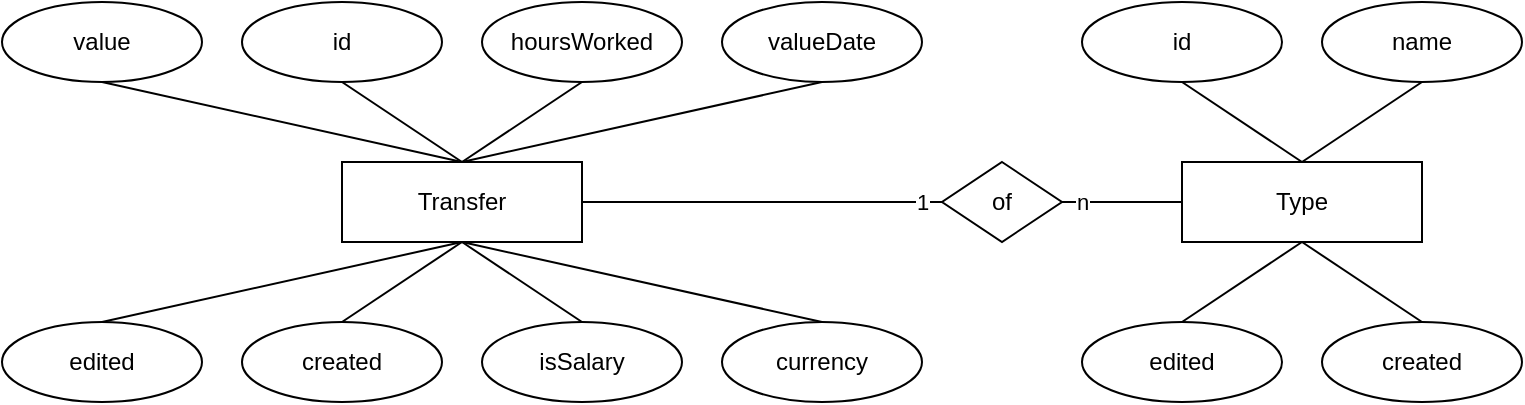 <mxfile version="27.1.1">
  <diagram name="Page-1" id="M-Ojg86SOPLshwDXzzaj">
    <mxGraphModel dx="983" dy="504" grid="1" gridSize="10" guides="1" tooltips="1" connect="1" arrows="1" fold="1" page="1" pageScale="1" pageWidth="850" pageHeight="1100" math="0" shadow="0">
      <root>
        <mxCell id="0" />
        <mxCell id="1" parent="0" />
        <mxCell id="gw5JC3p7zC4v-04eLlQQ-36" style="rounded=0;orthogonalLoop=1;jettySize=auto;html=1;exitX=1;exitY=0.5;exitDx=0;exitDy=0;entryX=0;entryY=0.5;entryDx=0;entryDy=0;endArrow=none;startFill=0;" edge="1" parent="1" source="gw5JC3p7zC4v-04eLlQQ-1" target="gw5JC3p7zC4v-04eLlQQ-34">
          <mxGeometry relative="1" as="geometry" />
        </mxCell>
        <mxCell id="gw5JC3p7zC4v-04eLlQQ-37" value="1" style="edgeLabel;html=1;align=center;verticalAlign=middle;resizable=0;points=[];" vertex="1" connectable="0" parent="gw5JC3p7zC4v-04eLlQQ-36">
          <mxGeometry x="0.021" y="1" relative="1" as="geometry">
            <mxPoint x="78" y="1" as="offset" />
          </mxGeometry>
        </mxCell>
        <mxCell id="gw5JC3p7zC4v-04eLlQQ-1" value="Transfer" style="rounded=0;whiteSpace=wrap;html=1;" vertex="1" parent="1">
          <mxGeometry x="240" y="120" width="120" height="40" as="geometry" />
        </mxCell>
        <mxCell id="gw5JC3p7zC4v-04eLlQQ-20" style="rounded=0;orthogonalLoop=1;jettySize=auto;html=1;exitX=0.5;exitY=1;exitDx=0;exitDy=0;entryX=0.5;entryY=0;entryDx=0;entryDy=0;endArrow=none;startFill=0;" edge="1" parent="1" source="gw5JC3p7zC4v-04eLlQQ-2" target="gw5JC3p7zC4v-04eLlQQ-1">
          <mxGeometry relative="1" as="geometry" />
        </mxCell>
        <mxCell id="gw5JC3p7zC4v-04eLlQQ-2" value="value" style="ellipse;whiteSpace=wrap;html=1;" vertex="1" parent="1">
          <mxGeometry x="70" y="40" width="100" height="40" as="geometry" />
        </mxCell>
        <mxCell id="gw5JC3p7zC4v-04eLlQQ-18" style="rounded=0;orthogonalLoop=1;jettySize=auto;html=1;exitX=0.5;exitY=1;exitDx=0;exitDy=0;entryX=0.5;entryY=0;entryDx=0;entryDy=0;endArrow=none;startFill=0;" edge="1" parent="1" source="gw5JC3p7zC4v-04eLlQQ-9" target="gw5JC3p7zC4v-04eLlQQ-1">
          <mxGeometry relative="1" as="geometry" />
        </mxCell>
        <mxCell id="gw5JC3p7zC4v-04eLlQQ-9" value="hoursWorked" style="ellipse;whiteSpace=wrap;html=1;" vertex="1" parent="1">
          <mxGeometry x="310" y="40" width="100" height="40" as="geometry" />
        </mxCell>
        <mxCell id="gw5JC3p7zC4v-04eLlQQ-17" style="rounded=0;orthogonalLoop=1;jettySize=auto;html=1;exitX=0.5;exitY=1;exitDx=0;exitDy=0;entryX=0.5;entryY=0;entryDx=0;entryDy=0;endArrow=none;startFill=0;" edge="1" parent="1" source="gw5JC3p7zC4v-04eLlQQ-10" target="gw5JC3p7zC4v-04eLlQQ-1">
          <mxGeometry relative="1" as="geometry" />
        </mxCell>
        <mxCell id="gw5JC3p7zC4v-04eLlQQ-10" value="valueDate" style="ellipse;whiteSpace=wrap;html=1;" vertex="1" parent="1">
          <mxGeometry x="430" y="40" width="100" height="40" as="geometry" />
        </mxCell>
        <mxCell id="gw5JC3p7zC4v-04eLlQQ-22" style="rounded=0;orthogonalLoop=1;jettySize=auto;html=1;exitX=0.5;exitY=0;exitDx=0;exitDy=0;entryX=0.5;entryY=1;entryDx=0;entryDy=0;endArrow=none;startFill=0;" edge="1" parent="1" source="gw5JC3p7zC4v-04eLlQQ-11" target="gw5JC3p7zC4v-04eLlQQ-1">
          <mxGeometry relative="1" as="geometry" />
        </mxCell>
        <mxCell id="gw5JC3p7zC4v-04eLlQQ-11" value="created" style="ellipse;whiteSpace=wrap;html=1;" vertex="1" parent="1">
          <mxGeometry x="190" y="200" width="100" height="40" as="geometry" />
        </mxCell>
        <mxCell id="gw5JC3p7zC4v-04eLlQQ-23" style="rounded=0;orthogonalLoop=1;jettySize=auto;html=1;exitX=0.5;exitY=0;exitDx=0;exitDy=0;endArrow=none;startFill=0;" edge="1" parent="1" source="gw5JC3p7zC4v-04eLlQQ-12">
          <mxGeometry relative="1" as="geometry">
            <mxPoint x="300" y="160" as="targetPoint" />
          </mxGeometry>
        </mxCell>
        <mxCell id="gw5JC3p7zC4v-04eLlQQ-12" value="isSalary" style="ellipse;whiteSpace=wrap;html=1;" vertex="1" parent="1">
          <mxGeometry x="310" y="200" width="100" height="40" as="geometry" />
        </mxCell>
        <mxCell id="gw5JC3p7zC4v-04eLlQQ-24" style="rounded=0;orthogonalLoop=1;jettySize=auto;html=1;exitX=0.5;exitY=0;exitDx=0;exitDy=0;entryX=0.5;entryY=1;entryDx=0;entryDy=0;endArrow=none;startFill=0;" edge="1" parent="1" source="gw5JC3p7zC4v-04eLlQQ-13" target="gw5JC3p7zC4v-04eLlQQ-1">
          <mxGeometry relative="1" as="geometry" />
        </mxCell>
        <mxCell id="gw5JC3p7zC4v-04eLlQQ-13" value="currency" style="ellipse;whiteSpace=wrap;html=1;" vertex="1" parent="1">
          <mxGeometry x="430" y="200" width="100" height="40" as="geometry" />
        </mxCell>
        <mxCell id="gw5JC3p7zC4v-04eLlQQ-19" style="rounded=0;orthogonalLoop=1;jettySize=auto;html=1;exitX=0.5;exitY=1;exitDx=0;exitDy=0;entryX=0.5;entryY=0;entryDx=0;entryDy=0;endArrow=none;startFill=0;" edge="1" parent="1" source="gw5JC3p7zC4v-04eLlQQ-14" target="gw5JC3p7zC4v-04eLlQQ-1">
          <mxGeometry relative="1" as="geometry" />
        </mxCell>
        <mxCell id="gw5JC3p7zC4v-04eLlQQ-14" value="id" style="ellipse;whiteSpace=wrap;html=1;" vertex="1" parent="1">
          <mxGeometry x="190" y="40" width="100" height="40" as="geometry" />
        </mxCell>
        <mxCell id="gw5JC3p7zC4v-04eLlQQ-21" style="rounded=0;orthogonalLoop=1;jettySize=auto;html=1;exitX=0.5;exitY=0;exitDx=0;exitDy=0;entryX=0.5;entryY=1;entryDx=0;entryDy=0;endArrow=none;startFill=0;" edge="1" parent="1" source="gw5JC3p7zC4v-04eLlQQ-16" target="gw5JC3p7zC4v-04eLlQQ-1">
          <mxGeometry relative="1" as="geometry" />
        </mxCell>
        <mxCell id="gw5JC3p7zC4v-04eLlQQ-16" value="edited" style="ellipse;whiteSpace=wrap;html=1;" vertex="1" parent="1">
          <mxGeometry x="70" y="200" width="100" height="40" as="geometry" />
        </mxCell>
        <mxCell id="gw5JC3p7zC4v-04eLlQQ-35" style="rounded=0;orthogonalLoop=1;jettySize=auto;html=1;exitX=0;exitY=0.5;exitDx=0;exitDy=0;entryX=1;entryY=0.5;entryDx=0;entryDy=0;endArrow=none;startFill=0;" edge="1" parent="1" source="gw5JC3p7zC4v-04eLlQQ-25" target="gw5JC3p7zC4v-04eLlQQ-34">
          <mxGeometry relative="1" as="geometry" />
        </mxCell>
        <mxCell id="gw5JC3p7zC4v-04eLlQQ-38" value="n" style="edgeLabel;html=1;align=center;verticalAlign=middle;resizable=0;points=[];" vertex="1" connectable="0" parent="gw5JC3p7zC4v-04eLlQQ-35">
          <mxGeometry x="-0.081" relative="1" as="geometry">
            <mxPoint x="-23" as="offset" />
          </mxGeometry>
        </mxCell>
        <mxCell id="gw5JC3p7zC4v-04eLlQQ-25" value="Type" style="rounded=0;whiteSpace=wrap;html=1;" vertex="1" parent="1">
          <mxGeometry x="660" y="120" width="120" height="40" as="geometry" />
        </mxCell>
        <mxCell id="gw5JC3p7zC4v-04eLlQQ-30" style="rounded=0;orthogonalLoop=1;jettySize=auto;html=1;exitX=0.5;exitY=1;exitDx=0;exitDy=0;entryX=0.5;entryY=0;entryDx=0;entryDy=0;endArrow=none;startFill=0;" edge="1" parent="1" source="gw5JC3p7zC4v-04eLlQQ-26" target="gw5JC3p7zC4v-04eLlQQ-25">
          <mxGeometry relative="1" as="geometry" />
        </mxCell>
        <mxCell id="gw5JC3p7zC4v-04eLlQQ-26" value="id" style="ellipse;whiteSpace=wrap;html=1;" vertex="1" parent="1">
          <mxGeometry x="610" y="40" width="100" height="40" as="geometry" />
        </mxCell>
        <mxCell id="gw5JC3p7zC4v-04eLlQQ-33" style="rounded=0;orthogonalLoop=1;jettySize=auto;html=1;exitX=0.5;exitY=0;exitDx=0;exitDy=0;entryX=0.5;entryY=1;entryDx=0;entryDy=0;endArrow=none;startFill=0;" edge="1" parent="1" source="gw5JC3p7zC4v-04eLlQQ-27" target="gw5JC3p7zC4v-04eLlQQ-25">
          <mxGeometry relative="1" as="geometry" />
        </mxCell>
        <mxCell id="gw5JC3p7zC4v-04eLlQQ-27" value="created" style="ellipse;whiteSpace=wrap;html=1;" vertex="1" parent="1">
          <mxGeometry x="730" y="200" width="100" height="40" as="geometry" />
        </mxCell>
        <mxCell id="gw5JC3p7zC4v-04eLlQQ-32" style="rounded=0;orthogonalLoop=1;jettySize=auto;html=1;exitX=0.5;exitY=0;exitDx=0;exitDy=0;entryX=0.5;entryY=1;entryDx=0;entryDy=0;endArrow=none;startFill=0;" edge="1" parent="1" source="gw5JC3p7zC4v-04eLlQQ-28" target="gw5JC3p7zC4v-04eLlQQ-25">
          <mxGeometry relative="1" as="geometry" />
        </mxCell>
        <mxCell id="gw5JC3p7zC4v-04eLlQQ-28" value="edited" style="ellipse;whiteSpace=wrap;html=1;" vertex="1" parent="1">
          <mxGeometry x="610" y="200" width="100" height="40" as="geometry" />
        </mxCell>
        <mxCell id="gw5JC3p7zC4v-04eLlQQ-31" style="rounded=0;orthogonalLoop=1;jettySize=auto;html=1;exitX=0.5;exitY=1;exitDx=0;exitDy=0;endArrow=none;startFill=0;" edge="1" parent="1" source="gw5JC3p7zC4v-04eLlQQ-29">
          <mxGeometry relative="1" as="geometry">
            <mxPoint x="720" y="120" as="targetPoint" />
          </mxGeometry>
        </mxCell>
        <mxCell id="gw5JC3p7zC4v-04eLlQQ-29" value="name" style="ellipse;whiteSpace=wrap;html=1;" vertex="1" parent="1">
          <mxGeometry x="730" y="40" width="100" height="40" as="geometry" />
        </mxCell>
        <mxCell id="gw5JC3p7zC4v-04eLlQQ-34" value="of" style="rhombus;whiteSpace=wrap;html=1;" vertex="1" parent="1">
          <mxGeometry x="540" y="120" width="60" height="40" as="geometry" />
        </mxCell>
      </root>
    </mxGraphModel>
  </diagram>
</mxfile>

